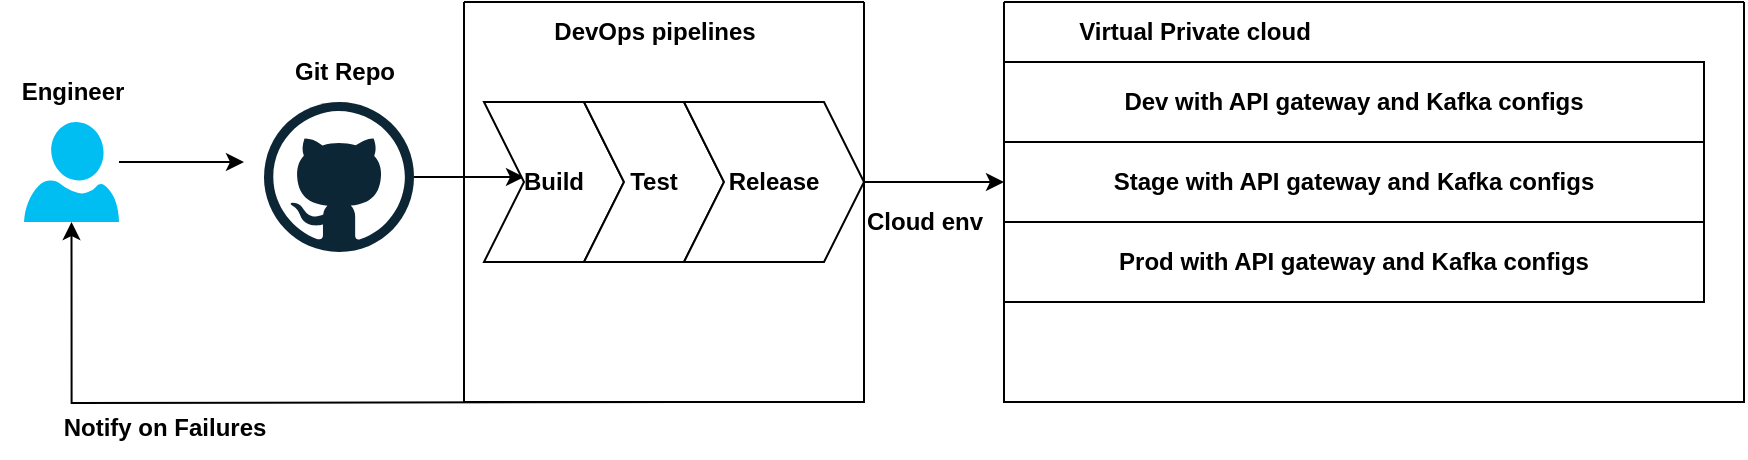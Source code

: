 <mxfile version="22.1.0" type="github">
  <diagram name="Page-1" id="gFqpeQG2Q78tCF7tuh9W">
    <mxGraphModel dx="1434" dy="712" grid="1" gridSize="10" guides="1" tooltips="1" connect="1" arrows="1" fold="1" page="1" pageScale="1" pageWidth="827" pageHeight="1169" math="0" shadow="0">
      <root>
        <mxCell id="0" />
        <mxCell id="1" parent="0" />
        <mxCell id="uvkMWjkuC2Vrh57GyU4T-2" value="" style="verticalLabelPosition=bottom;html=1;verticalAlign=top;align=center;strokeColor=none;fillColor=#00BEF2;shape=mxgraph.azure.user;" vertex="1" parent="1">
          <mxGeometry x="50" y="80" width="47.5" height="50" as="geometry" />
        </mxCell>
        <mxCell id="uvkMWjkuC2Vrh57GyU4T-4" value="" style="endArrow=classic;html=1;rounded=0;" edge="1" parent="1">
          <mxGeometry width="50" height="50" relative="1" as="geometry">
            <mxPoint x="97.5" y="100" as="sourcePoint" />
            <mxPoint x="160" y="100" as="targetPoint" />
            <Array as="points" />
          </mxGeometry>
        </mxCell>
        <mxCell id="uvkMWjkuC2Vrh57GyU4T-6" style="edgeStyle=orthogonalEdgeStyle;rounded=0;orthogonalLoop=1;jettySize=auto;html=1;" edge="1" parent="1" source="uvkMWjkuC2Vrh57GyU4T-5">
          <mxGeometry relative="1" as="geometry">
            <mxPoint x="300" y="107.5" as="targetPoint" />
          </mxGeometry>
        </mxCell>
        <mxCell id="uvkMWjkuC2Vrh57GyU4T-5" value="" style="dashed=0;outlineConnect=0;html=1;align=center;labelPosition=center;verticalLabelPosition=bottom;verticalAlign=top;shape=mxgraph.weblogos.github" vertex="1" parent="1">
          <mxGeometry x="170" y="70" width="75" height="75" as="geometry" />
        </mxCell>
        <mxCell id="uvkMWjkuC2Vrh57GyU4T-7" value="Build" style="shape=step;perimeter=stepPerimeter;whiteSpace=wrap;html=1;fixedSize=1;fontStyle=1" vertex="1" parent="1">
          <mxGeometry x="280" y="70" width="70" height="80" as="geometry" />
        </mxCell>
        <mxCell id="uvkMWjkuC2Vrh57GyU4T-8" value="Test" style="shape=step;perimeter=stepPerimeter;whiteSpace=wrap;html=1;fixedSize=1;fontStyle=1" vertex="1" parent="1">
          <mxGeometry x="330" y="70" width="70" height="80" as="geometry" />
        </mxCell>
        <mxCell id="uvkMWjkuC2Vrh57GyU4T-15" style="edgeStyle=orthogonalEdgeStyle;rounded=0;orthogonalLoop=1;jettySize=auto;html=1;" edge="1" parent="1" source="uvkMWjkuC2Vrh57GyU4T-9">
          <mxGeometry relative="1" as="geometry">
            <mxPoint x="540" y="110" as="targetPoint" />
          </mxGeometry>
        </mxCell>
        <mxCell id="uvkMWjkuC2Vrh57GyU4T-9" value="Release" style="shape=step;perimeter=stepPerimeter;whiteSpace=wrap;html=1;fixedSize=1;fontStyle=1" vertex="1" parent="1">
          <mxGeometry x="380" y="70" width="90" height="80" as="geometry" />
        </mxCell>
        <mxCell id="uvkMWjkuC2Vrh57GyU4T-24" style="edgeStyle=orthogonalEdgeStyle;rounded=0;orthogonalLoop=1;jettySize=auto;html=1;entryX=0.5;entryY=1;entryDx=0;entryDy=0;entryPerimeter=0;" edge="1" parent="1" target="uvkMWjkuC2Vrh57GyU4T-2">
          <mxGeometry relative="1" as="geometry">
            <mxPoint x="210" y="400" as="targetPoint" />
            <mxPoint x="380" y="220" as="sourcePoint" />
          </mxGeometry>
        </mxCell>
        <mxCell id="uvkMWjkuC2Vrh57GyU4T-12" value="" style="swimlane;startSize=0;" vertex="1" parent="1">
          <mxGeometry x="270" y="20" width="200" height="200" as="geometry" />
        </mxCell>
        <mxCell id="uvkMWjkuC2Vrh57GyU4T-13" value="&lt;b&gt;DevOps pipelines&lt;/b&gt;" style="text;html=1;align=center;verticalAlign=middle;resizable=0;points=[];autosize=1;strokeColor=none;fillColor=none;" vertex="1" parent="uvkMWjkuC2Vrh57GyU4T-12">
          <mxGeometry x="35" width="120" height="30" as="geometry" />
        </mxCell>
        <mxCell id="uvkMWjkuC2Vrh57GyU4T-16" value="" style="swimlane;startSize=0;" vertex="1" parent="1">
          <mxGeometry x="540" y="20" width="370" height="200" as="geometry" />
        </mxCell>
        <mxCell id="uvkMWjkuC2Vrh57GyU4T-19" value="" style="edgeStyle=orthogonalEdgeStyle;rounded=0;orthogonalLoop=1;jettySize=auto;html=1;" edge="1" parent="uvkMWjkuC2Vrh57GyU4T-16" source="uvkMWjkuC2Vrh57GyU4T-17" target="uvkMWjkuC2Vrh57GyU4T-18">
          <mxGeometry relative="1" as="geometry" />
        </mxCell>
        <mxCell id="uvkMWjkuC2Vrh57GyU4T-17" value="Virtual Private cloud" style="text;html=1;align=center;verticalAlign=middle;resizable=0;points=[];autosize=1;strokeColor=none;fillColor=none;fontStyle=1" vertex="1" parent="uvkMWjkuC2Vrh57GyU4T-16">
          <mxGeometry x="25" width="140" height="30" as="geometry" />
        </mxCell>
        <mxCell id="uvkMWjkuC2Vrh57GyU4T-18" value="&lt;b&gt;Dev with API gateway and Kafka configs&lt;/b&gt;" style="whiteSpace=wrap;html=1;" vertex="1" parent="uvkMWjkuC2Vrh57GyU4T-16">
          <mxGeometry y="30" width="350" height="40" as="geometry" />
        </mxCell>
        <mxCell id="uvkMWjkuC2Vrh57GyU4T-22" value="&lt;b&gt;Stage with API gateway and Kafka configs&lt;/b&gt;" style="whiteSpace=wrap;html=1;" vertex="1" parent="uvkMWjkuC2Vrh57GyU4T-16">
          <mxGeometry y="70" width="350" height="40" as="geometry" />
        </mxCell>
        <mxCell id="uvkMWjkuC2Vrh57GyU4T-23" value="&lt;b&gt;Prod with API gateway and Kafka configs&lt;/b&gt;" style="whiteSpace=wrap;html=1;" vertex="1" parent="uvkMWjkuC2Vrh57GyU4T-16">
          <mxGeometry y="110" width="350" height="40" as="geometry" />
        </mxCell>
        <mxCell id="uvkMWjkuC2Vrh57GyU4T-25" value="&lt;b&gt;Notify on Failures&lt;/b&gt;" style="text;html=1;align=center;verticalAlign=middle;resizable=0;points=[];autosize=1;strokeColor=none;fillColor=none;" vertex="1" parent="1">
          <mxGeometry x="60" y="218" width="120" height="30" as="geometry" />
        </mxCell>
        <mxCell id="uvkMWjkuC2Vrh57GyU4T-26" value="Engineer" style="text;html=1;align=center;verticalAlign=middle;resizable=0;points=[];autosize=1;strokeColor=none;fillColor=none;fontStyle=1" vertex="1" parent="1">
          <mxGeometry x="38.75" y="50" width="70" height="30" as="geometry" />
        </mxCell>
        <mxCell id="uvkMWjkuC2Vrh57GyU4T-27" value="Git Repo" style="text;html=1;align=center;verticalAlign=middle;resizable=0;points=[];autosize=1;strokeColor=none;fillColor=none;fontStyle=1" vertex="1" parent="1">
          <mxGeometry x="175" y="40" width="70" height="30" as="geometry" />
        </mxCell>
        <mxCell id="uvkMWjkuC2Vrh57GyU4T-28" value="&lt;b&gt;Cloud env&lt;/b&gt;" style="text;html=1;align=center;verticalAlign=middle;resizable=0;points=[];autosize=1;strokeColor=none;fillColor=none;" vertex="1" parent="1">
          <mxGeometry x="460" y="115" width="80" height="30" as="geometry" />
        </mxCell>
      </root>
    </mxGraphModel>
  </diagram>
</mxfile>
